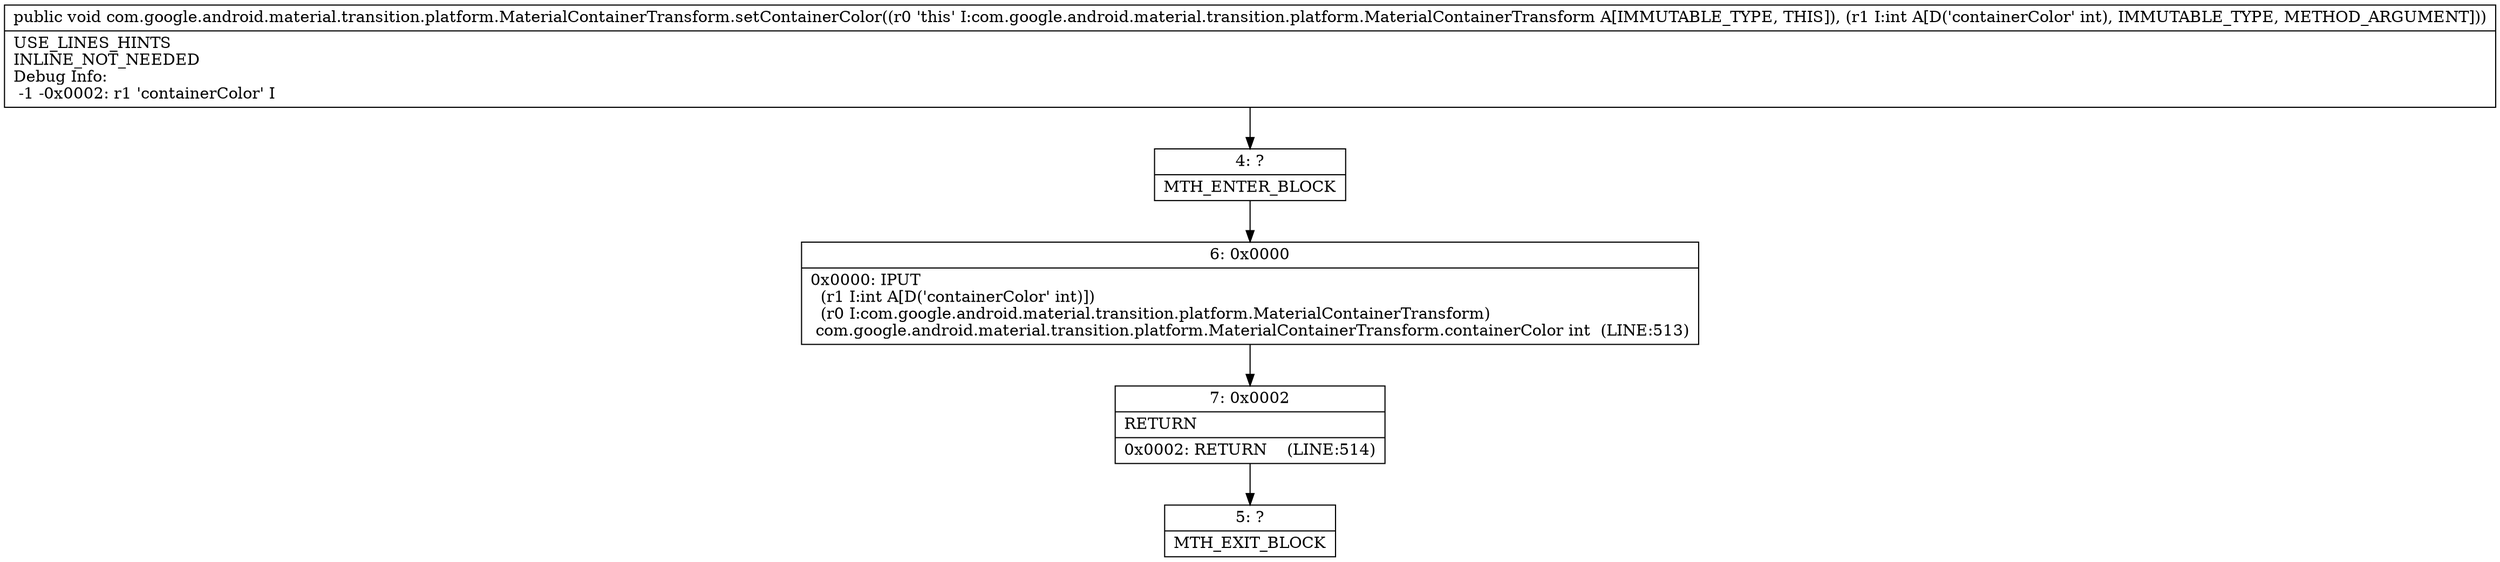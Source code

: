 digraph "CFG forcom.google.android.material.transition.platform.MaterialContainerTransform.setContainerColor(I)V" {
Node_4 [shape=record,label="{4\:\ ?|MTH_ENTER_BLOCK\l}"];
Node_6 [shape=record,label="{6\:\ 0x0000|0x0000: IPUT  \l  (r1 I:int A[D('containerColor' int)])\l  (r0 I:com.google.android.material.transition.platform.MaterialContainerTransform)\l com.google.android.material.transition.platform.MaterialContainerTransform.containerColor int  (LINE:513)\l}"];
Node_7 [shape=record,label="{7\:\ 0x0002|RETURN\l|0x0002: RETURN    (LINE:514)\l}"];
Node_5 [shape=record,label="{5\:\ ?|MTH_EXIT_BLOCK\l}"];
MethodNode[shape=record,label="{public void com.google.android.material.transition.platform.MaterialContainerTransform.setContainerColor((r0 'this' I:com.google.android.material.transition.platform.MaterialContainerTransform A[IMMUTABLE_TYPE, THIS]), (r1 I:int A[D('containerColor' int), IMMUTABLE_TYPE, METHOD_ARGUMENT]))  | USE_LINES_HINTS\lINLINE_NOT_NEEDED\lDebug Info:\l  \-1 \-0x0002: r1 'containerColor' I\l}"];
MethodNode -> Node_4;Node_4 -> Node_6;
Node_6 -> Node_7;
Node_7 -> Node_5;
}

